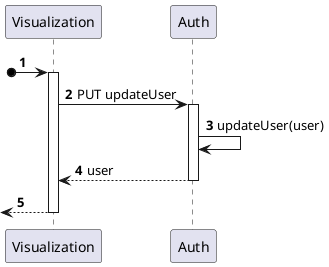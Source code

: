 @startuml

autonumber

participant Visualization
participant "Auth" as GI

?o-> Visualization:
activate Visualization


Visualization -> GI: PUT updateUser
activate GI

GI -> GI: updateUser(user)

GI --> Visualization: user
deactivate GI


<-- Visualization:
deactivate Visualization

@enduml

